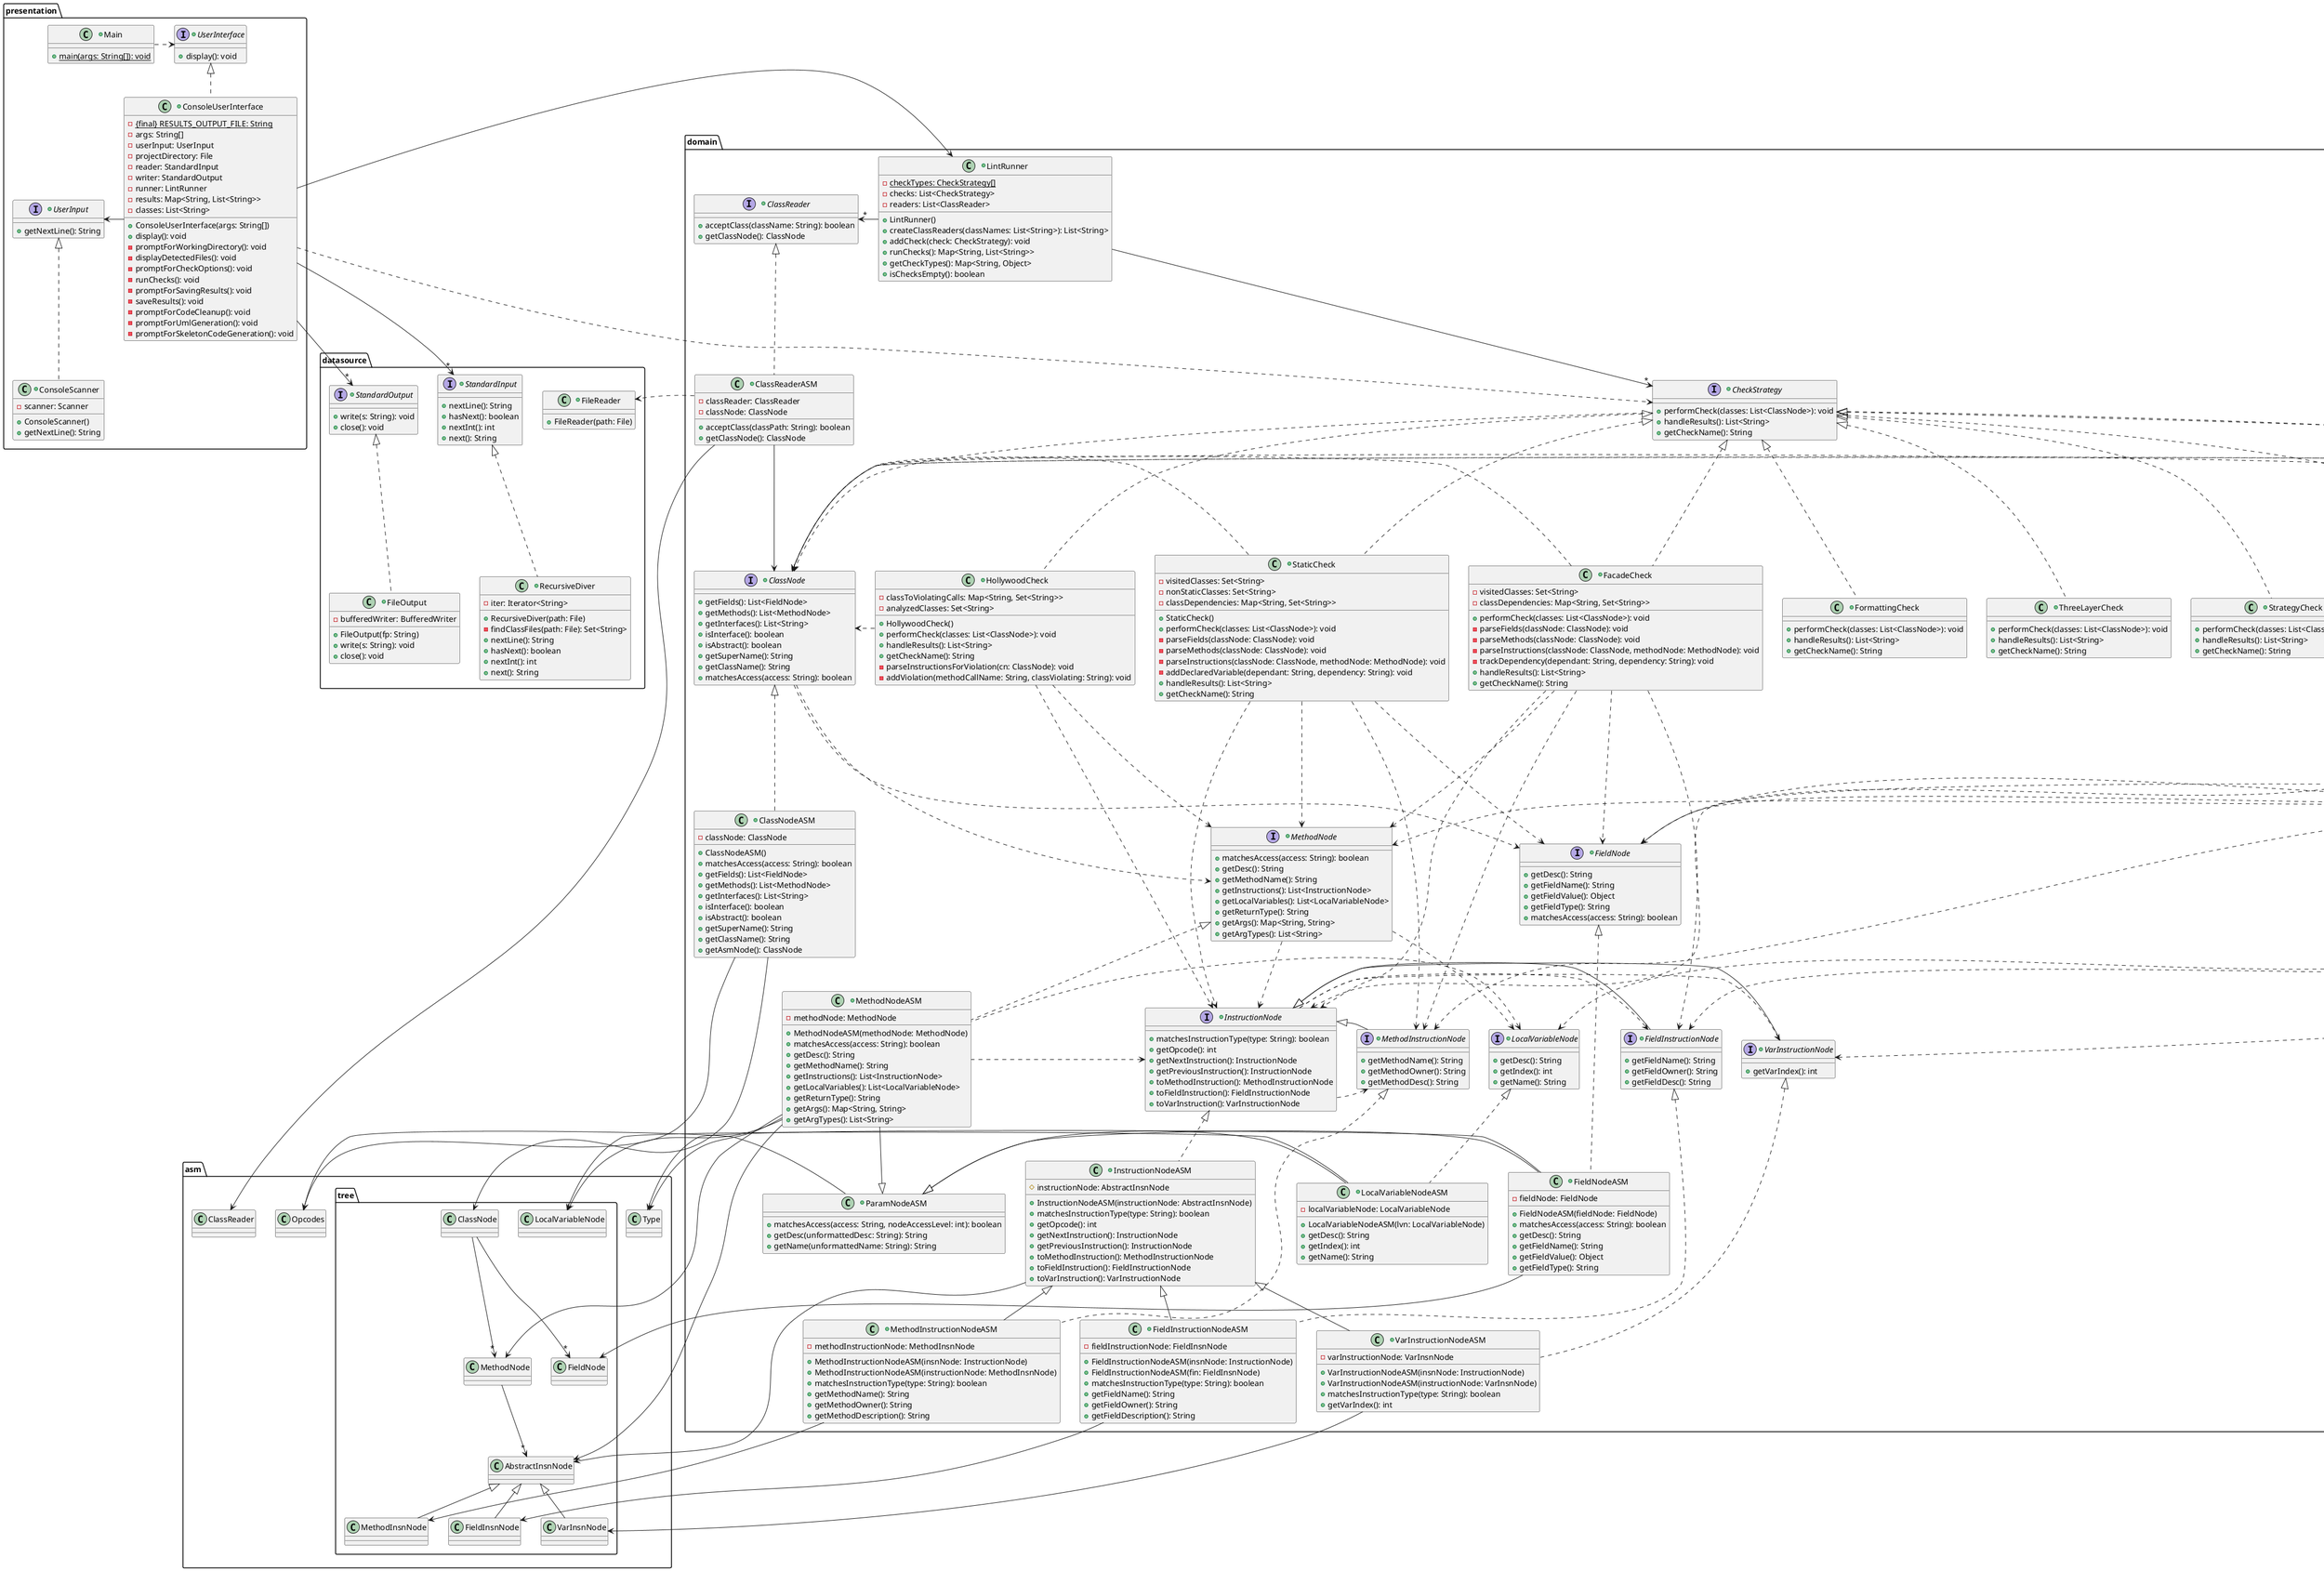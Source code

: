 @startuml
package presentation {
    +class Main {
        +{static} main(args: String[]): void
    }
    Main .> UserInterface

    +interface UserInterface {
        +display(): void
    }
    +interface UserInput {
        +getNextLine(): String
    }
    +class ConsoleUserInterface implements UserInterface {
        - {static} {final} RESULTS_OUTPUT_FILE: String
        -args: String[]
        -userInput: UserInput
        -projectDirectory: File
        -reader: StandardInput
        -writer: StandardOutput
        -runner: LintRunner
        -results: Map<String, List<String>>
        -classes: List<String>
        +ConsoleUserInterface(args: String[])
        +display(): void
        -promptForWorkingDirectory(): void
        -displayDetectedFiles(): void
        -promptForCheckOptions(): void
        -runChecks(): void
        -promptForSavingResults(): void
        -saveResults(): void
        -promptForCodeCleanup(): void
        -promptForUmlGeneration(): void
        -promptForSkeletonCodeGeneration(): void
    }
    ConsoleUserInterface -> UserInput

    +class ConsoleScanner implements UserInput {
        -scanner: Scanner
        +ConsoleScanner()
        +getNextLine(): String
    }
}
ConsoleUserInterface -> domain.LintRunner
ConsoleUserInterface .> domain.CheckStrategy
ConsoleUserInterface -d-> "*" datasource.StandardInput
ConsoleUserInterface -d-> "*" datasource.StandardOutput

package domain {
    +class LintRunner {
        - {static} checkTypes: CheckStrategy[]
        -checks: List<CheckStrategy>
        -readers: List<ClassReader>
        +LintRunner()
        +createClassReaders(classNames: List<String>): List<String>
        +addCheck(check: CheckStrategy): void
        +runChecks(): Map<String, List<String>>
        +getCheckTypes(): Map<String, Object>
        +isChecksEmpty(): boolean
    }
    LintRunner -d-> "*" CheckStrategy
    LintRunner -> "*" ClassReader

    +interface ClassReader {
        +acceptClass(className: String): boolean
        +getClassNode(): ClassNode
    }
    +interface ClassNode {
        +getFields(): List<FieldNode>
        +getMethods(): List<MethodNode>
        +getInterfaces(): List<String>
        +isInterface(): boolean
        +isAbstract(): boolean
        +getSuperName(): String
        +getClassName(): String
        +matchesAccess(access: String): boolean
    }
    ClassNode .d.> FieldNode
    ClassNode .d.> MethodNode

    +interface FieldNode {
        +getDesc(): String
        +getFieldName(): String
        +getFieldValue(): Object
        +getFieldType(): String
        +matchesAccess(access: String): boolean
    }
    +interface MethodNode {
        +matchesAccess(access: String): boolean
        +getDesc(): String
        +getMethodName(): String
        +getInstructions(): List<InstructionNode>
        +getLocalVariables(): List<LocalVariableNode>
        +getReturnType(): String
        +getArgs(): Map<String, String>
        +getArgTypes(): List<String>
    }
    MethodNode .d.> InstructionNode
    +interface LocalVariableNode {
        +getDesc(): String
        +getIndex(): int
        +getName(): String
    }
    MethodNode .d.> LocalVariableNode

    +interface InstructionNode {
        +matchesInstructionType(type: String): boolean
        +getOpcode(): int
        +getNextInstruction(): InstructionNode
        +getPreviousInstruction(): InstructionNode
        +toMethodInstruction(): MethodInstructionNode
        +toFieldInstruction(): FieldInstructionNode
        +toVarInstruction(): VarInstructionNode
    }
    InstructionNode .> MethodInstructionNode
    InstructionNode .> FieldInstructionNode
    InstructionNode .> VarInstructionNode

    +interface MethodInstructionNode extends InstructionNode {
        +getMethodName(): String
        +getMethodOwner(): String
        +getMethodDesc(): String
    }
    +interface FieldInstructionNode extends InstructionNode {
        +getFieldName(): String
        +getFieldOwner(): String
        +getFieldDesc(): String
    }
    +interface VarInstructionNode extends InstructionNode {
        +getVarIndex(): int
    }

    +class ClassReaderASM implements ClassReader {
        -classReader: ClassReader
        -classNode: ClassNode
        +acceptClass(classPath: String): boolean
        +getClassNode(): ClassNode
    }
    ClassReaderASM -> ClassNode

    +class ClassNodeASM implements ClassNode {
        -classNode: ClassNode
        +ClassNodeASM()
        +matchesAccess(access: String): boolean
        +getFields(): List<FieldNode>
        +getMethods(): List<MethodNode>
        +getInterfaces(): List<String>
        +isInterface(): boolean
        +isAbstract(): boolean
        +getSuperName(): String
        +getClassName(): String
        +getAsmNode(): ClassNode
    }
    +class ParamNodeASM {
        +matchesAccess(access: String, nodeAccessLevel: int): boolean
        +getDesc(unformattedDesc: String): String
        +getName(unformattedName: String): String
    }
    +class MethodNodeASM implements MethodNode {
        -methodNode: MethodNode
        +MethodNodeASM(methodNode: MethodNode)
        +matchesAccess(access: String): boolean
        +getDesc(): String
        +getMethodName(): String
        +getInstructions(): List<InstructionNode>
        +getLocalVariables(): List<LocalVariableNode>
        +getReturnType(): String
        +getArgs(): Map<String, String>
        +getArgTypes(): List<String>
    }
    MethodNodeASM .l.> InstructionNode
    MethodNodeASM .l.> LocalVariableNode
    MethodNodeASM -|> ParamNodeASM

    +class LocalVariableNodeASM implements LocalVariableNode {
        -localVariableNode: LocalVariableNode
        +LocalVariableNodeASM(lvn: LocalVariableNode)
        +getDesc(): String
        +getIndex(): int
        +getName(): String
    }
    LocalVariableNodeASM -|> ParamNodeASM

    +class FieldNodeASM implements FieldNode {
        -fieldNode: FieldNode
        +FieldNodeASM(fieldNode: FieldNode)
        +matchesAccess(access: String): boolean
        +getDesc(): String
        +getFieldName(): String
        +getFieldValue(): Object
        +getFieldType(): String
    }
    FieldNodeASM -|> ParamNodeASM

    +class InstructionNodeASM implements InstructionNode {
        #instructionNode: AbstractInsnNode
        +InstructionNodeASM(instructionNode: AbstractInsnNode)
        +matchesInstructionType(type: String): boolean
        +getOpcode(): int
        +getNextInstruction(): InstructionNode
        +getPreviousInstruction(): InstructionNode
        +toMethodInstruction(): MethodInstructionNode
        +toFieldInstruction(): FieldInstructionNode
        +toVarInstruction(): VarInstructionNode
    }
    +class MethodInstructionNodeASM extends InstructionNodeASM {
        -methodInstructionNode: MethodInsnNode
        +MethodInstructionNodeASM(insnNode: InstructionNode)
        +MethodInstructionNodeASM(instructionNode: MethodInsnNode)
        +matchesInstructionType(type: String): boolean
        +getMethodName(): String
        +getMethodOwner(): String
        +getMethodDescription(): String
    }
    MethodInstructionNodeASM .u.|> MethodInstructionNode

    +class FieldInstructionNodeASM extends InstructionNodeASM {
        -fieldInstructionNode: FieldInsnNode
        +FieldInstructionNodeASM(insnNode: InstructionNode)
        +FieldInstructionNodeASM(fin: FieldInsnNode)
        +matchesInstructionType(type: String): boolean
        +getFieldName(): String
        +getFieldOwner(): String
        +getFieldDescription(): String
    }
    FieldInstructionNodeASM .u.|> FieldInstructionNode

    +class VarInstructionNodeASM extends InstructionNodeASM {
        -varInstructionNode: VarInsnNode
        +VarInstructionNodeASM(insnNode: InstructionNode)
        +VarInstructionNodeASM(instructionNode: VarInsnNode)
        +matchesInstructionType(type: String): boolean
        +getVarIndex(): int
    }
    VarInstructionNodeASM .u.|> VarInstructionNode

    +interface CheckStrategy {
        +performCheck(classes: List<ClassNode>): void
        +handleResults(): List<String>
        +getCheckName(): String
    }
    CheckStrategy .> ClassNode

    +class StaticCheck implements CheckStrategy {
        -visitedClasses: Set<String>
        -nonStaticClasses: Set<String>
        -classDependencies: Map<String, Set<String>>
        +StaticCheck()
        +performCheck(classes: List<ClassNode>): void
        -parseFields(classNode: ClassNode): void
        -parseMethods(classNode: ClassNode): void
        -parseInstructions(classNode: ClassNode, methodNode: MethodNode): void
        -addDeclaredVariable(dependant: String, dependency: String): void
        +handleResults(): List<String>
        +getCheckName(): String
    }
    StaticCheck .> ClassNode
    StaticCheck .> FieldNode
    StaticCheck .> MethodNode
    StaticCheck .> InstructionNode
    StaticCheck .> MethodInstructionNode

    +class FormattingCheck implements CheckStrategy {
        +performCheck(classes: List<ClassNode>): void
        +handleResults(): List<String>
        +getCheckName(): String
    }
    +class UnusedItemsCheck implements CheckStrategy {
        -analyzedClasses: Set<String>
        -classToUnusedFields: Map<String, Set<String>>
        -classToUnusedMethods: Map<String, Set<String>>
        -anticipatedMethodsByClass: Map<String, Set<String>>
        -anticipatedFieldsByClass: Map<String, Set<String>>
        -classToUnusedLocalVarsByMethod: Map<String, Map<String, Set<String>>>
        +UnusedItemsCheck()
        +performCheck(classes: List<ClassNode>): void
        +handleResults(): List<String>
        +getCheckName(): String
        -parseFields(cn: ClassNode): void
        -parseMethods(cn: ClassNode): void
        -parseMethodInstructions(mn: MethodNode, cn: ClassNode): void
        -addDeclaredField(className: String, fieldName: String): void
        -addDeclaredMethod(className: String, methodName: String): void
        -addAnticipatedField(anticipatedOwner: String, anticipatedField: String): void
        -addAnticipatedMethod(anticipatedOwner: String, anticipatedMethod: String): void
        -addUnusedLocalVariable(className: String, methodName: String, localVarName: String): void
    }
    ' we love spaghetti
    UnusedItemsCheck .> ClassNode
    UnusedItemsCheck .> FieldNode
    UnusedItemsCheck .> MethodNode
    UnusedItemsCheck .> LocalVariableNode
    UnusedItemsCheck .> InstructionNode
    UnusedItemsCheck .> FieldInstructionNode
    UnusedItemsCheck .> MethodInstructionNode
    UnusedItemsCheck .> VarInstructionNode

    +class InformationHidingCheck implements CheckStrategy {
        -violations: Set<String[]>
        +InformationHidingCheck()
        +performCheck(classes: List<ClassNode>): void
        -parseFields(classNode: ClassNode): void
        +handleResults(): List<String>
        +getCheckName(): String
    }
    InformationHidingCheck .> ClassNode
    InformationHidingCheck .> FieldNode

    +class ThreeLayerCheck implements CheckStrategy {
        +performCheck(classes: List<ClassNode>): void
        +handleResults(): List<String>
        +getCheckName(): String
    }
    +class HollywoodCheck implements CheckStrategy {
        -classToViolatingCalls: Map<String, Set<String>>
        -analyzedClasses: Set<String>
        +HollywoodCheck()
        +performCheck(classes: List<ClassNode>): void
        +handleResults(): List<String>
        +getCheckName(): String
        -parseInstructionsForViolation(cn: ClassNode): void
        -addViolation(methodCallName: String, classViolating: String): void
    }
    HollywoodCheck .> ClassNode
    HollywoodCheck .> MethodNode
    HollywoodCheck .> InstructionNode

    +class FacadeCheck implements CheckStrategy {
        -visitedClasses: Set<String>
        -classDependencies: Map<String, Set<String>>
        +performCheck(classes: List<ClassNode>): void
        -parseFields(classNode: ClassNode): void
        -parseMethods(classNode: ClassNode): void
        -parseInstructions(classNode: ClassNode, methodNode: MethodNode): void
        -trackDependency(dependant: String, dependency: String): void
        +handleResults(): List<String>
        +getCheckName(): String
    }
    FacadeCheck .> ClassNode
    FacadeCheck .> FieldNode
    FacadeCheck .> MethodNode
    FacadeCheck .> InstructionNode
    FacadeCheck .> MethodInstructionNode
    FacadeCheck .> FieldInstructionNode

    +class StrategyCheck implements CheckStrategy {
        +performCheck(classes: List<ClassNode>): void
        +handleResults(): List<String>
        +getCheckName(): String
    }
    +class DecoratorCheck implements CheckStrategy {
        -analyzedClasses: Set<String>
        -abstractDecorators: Set<String>
        -concreteDecorators: Set<String>
        -abstractComponents: Set<String>
        -concreteComponents: Set<String>
        -outsideClasses: Set<String>
        -interfaceNameToUnconfirmedConcreteComponents: Map<String, Set<String>>
        -interfaceNameToUnconfirmedAbstractDecorators: Map<String, Set<String>>
        -abstractDecoNameToUnconfirmedConcreteDecorators: Map<String, Set<String>>
        +DecoratorCheck()
        +performCheck(classes: List<ClassNode>): void
        +handleResults(): List<String>
        +getCheckName(): String
        {method} // this is gonna get messy...
        -parseForParticipationInPattern(cn: ClassNode): void
        -abstractComponentCheck(cn: ClassNode): boolean
        -abstractDecoratorCheck(cn: ClassNode): boolean
        -concreteComponentCheck(cn: ClassNode): boolean
        -concreteDecoratorCheck(cn: ClassNode): boolean
        -confirmAbstractDecoratorsForClass(className: String): void
        -confirmConcreteComponentsForClass(className: String): void
        -confirmConcreteDecoratorsForClass(className: String): void
        -addUnconfirmedAbstractDecoForInterface(interfaceName: String, absDecoName: String): void
        -addUnconfirmedConcreteComponentForInterface(interfaceName: String, concreteComponentName: String): void
        -addUnconfirmedConcreteDecoForAbstractDeco(absDecoName: String, concDecoName: String): void
    }
    DecoratorCheck .> ClassNode
    DecoratorCheck .> FieldNode
}

package datasource {
    +interface StandardOutput {
        +write(s: String): void
        +close(): void
    }
    +class FileOutput implements StandardOutput {
        -bufferedWriter: BufferedWriter
        +FileOutput(fp: String)
        +write(s: String): void
        +close(): void
    }
    +interface StandardInput {
        +nextLine(): String
        +hasNext(): boolean
        +nextInt(): int
        +next(): String
    }
    +class RecursiveDiver implements StandardInput {
        -iter: Iterator<String>
        +RecursiveDiver(path: File)
        -findClassFiles(path: File): Set<String>
        +nextLine(): String
        +hasNext(): boolean
        +nextInt(): int
        +next(): String
    }
    +class FileReader {
        +FileReader(path: File)
    }
    ClassReaderASM .> FileReader
}

package asm {
    package tree {
        asm.tree.MethodInsnNode -u-|> asm.tree.AbstractInsnNode
        asm.tree.FieldInsnNode -u-|> asm.tree.AbstractInsnNode
        asm.tree.VarInsnNode -u-|> asm.tree.AbstractInsnNode
        asm.tree.ClassNode -d-> "*" asm.tree.FieldNode
        asm.tree.ClassNode -d-> "*" asm.tree.MethodNode
        asm.tree.MethodNode -d-> "*" asm.tree.AbstractInsnNode
    }
}

domain.ClassReaderASM -> asm.ClassReader
domain.ClassNodeASM -> asm.tree.ClassNode
domain.ClassNodeASM -> asm.Opcodes
domain.ParamNodeASM -> asm.Opcodes
domain.MethodNodeASM -> asm.tree.MethodNode
domain.MethodNodeASM -> asm.Type
domain.MethodNodeASM -> asm.tree.AbstractInsnNode
domain.MethodNodeASM -> asm.tree.LocalVariableNode
domain.FieldNodeASM -> asm.tree.FieldNode
domain.FieldNodeASM -> asm.Type
domain.InstructionNodeASM -> asm.tree.AbstractInsnNode
domain.MethodInstructionNodeASM -> asm.tree.MethodInsnNode
domain.FieldInstructionNodeASM -> asm.tree.FieldInsnNode
domain.VarInstructionNodeASM -> asm.tree.VarInsnNode
domain.LocalVariableNodeASM -> asm.tree.LocalVariableNode
@enduml
